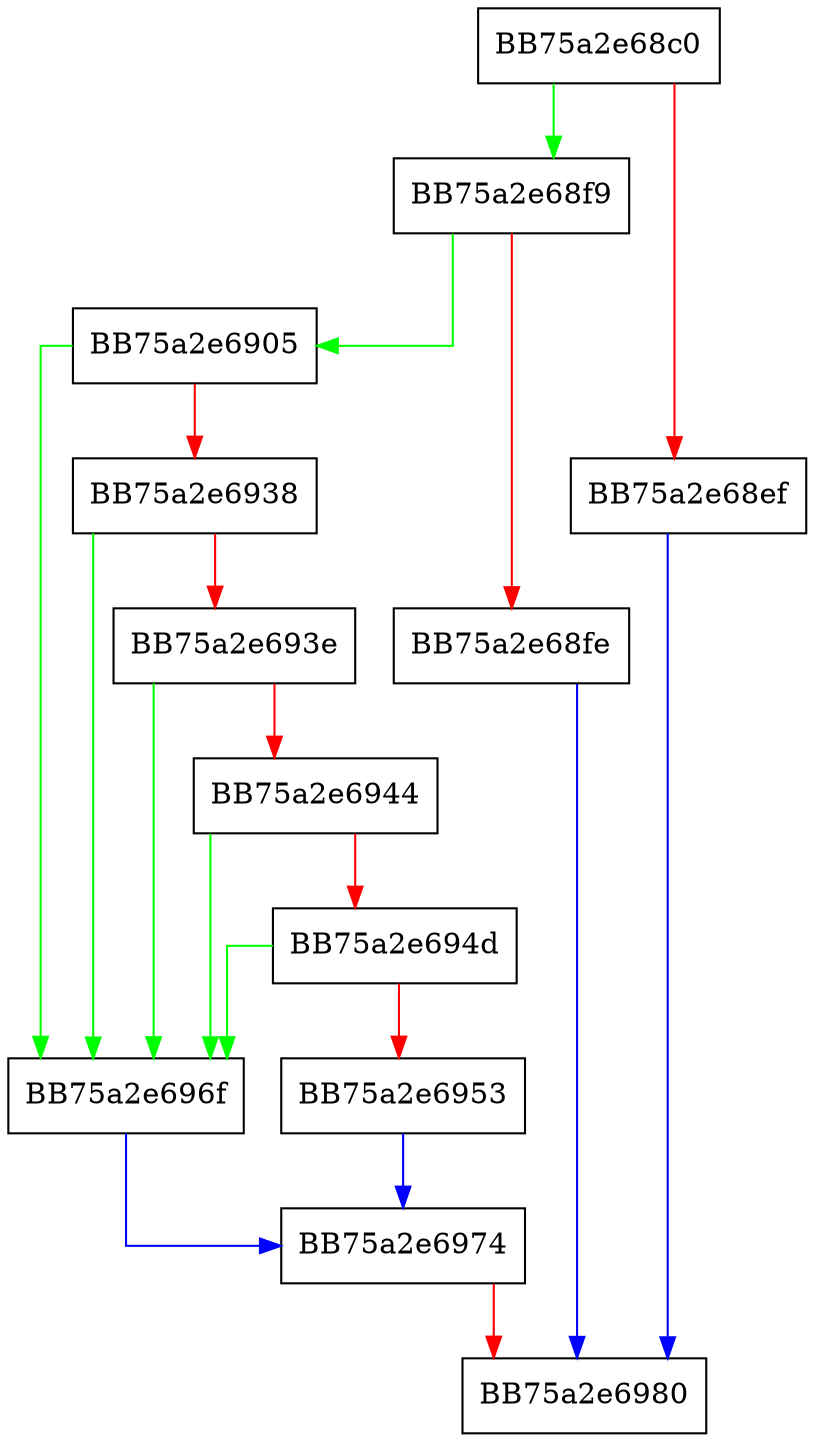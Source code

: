 digraph Find {
  node [shape="box"];
  graph [splines=ortho];
  BB75a2e68c0 -> BB75a2e68f9 [color="green"];
  BB75a2e68c0 -> BB75a2e68ef [color="red"];
  BB75a2e68ef -> BB75a2e6980 [color="blue"];
  BB75a2e68f9 -> BB75a2e6905 [color="green"];
  BB75a2e68f9 -> BB75a2e68fe [color="red"];
  BB75a2e68fe -> BB75a2e6980 [color="blue"];
  BB75a2e6905 -> BB75a2e696f [color="green"];
  BB75a2e6905 -> BB75a2e6938 [color="red"];
  BB75a2e6938 -> BB75a2e696f [color="green"];
  BB75a2e6938 -> BB75a2e693e [color="red"];
  BB75a2e693e -> BB75a2e696f [color="green"];
  BB75a2e693e -> BB75a2e6944 [color="red"];
  BB75a2e6944 -> BB75a2e696f [color="green"];
  BB75a2e6944 -> BB75a2e694d [color="red"];
  BB75a2e694d -> BB75a2e696f [color="green"];
  BB75a2e694d -> BB75a2e6953 [color="red"];
  BB75a2e6953 -> BB75a2e6974 [color="blue"];
  BB75a2e696f -> BB75a2e6974 [color="blue"];
  BB75a2e6974 -> BB75a2e6980 [color="red"];
}
